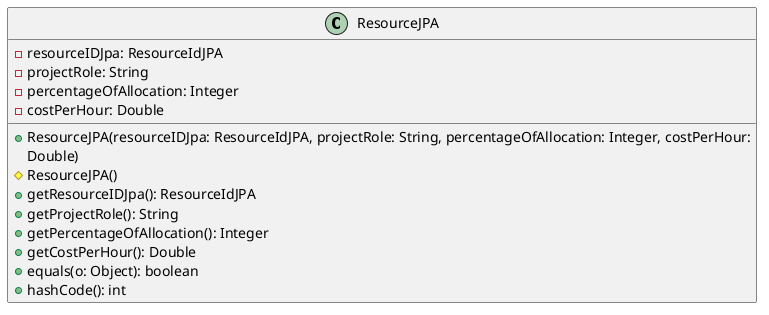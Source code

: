@startuml
'Attribute syntax: <visibility> <name> : <type> <multiplicity> = <default>
'Method syntax: <visibility> <name (parameter-list)> : <return-type> - For simplicity the type of the parameter-list is not specified

class ResourceJPA {
    - resourceIDJpa: ResourceIdJPA
    - projectRole: String
    - percentageOfAllocation: Integer
    - costPerHour: Double

    +ResourceJPA(resourceIDJpa: ResourceIdJPA, projectRole: String, percentageOfAllocation: Integer, costPerHour:
    Double)
    #ResourceJPA()
    +getResourceIDJpa(): ResourceIdJPA
    +getProjectRole(): String
    +getPercentageOfAllocation(): Integer
    +getCostPerHour(): Double
    +equals(o: Object): boolean
    +hashCode(): int
}

@enduml